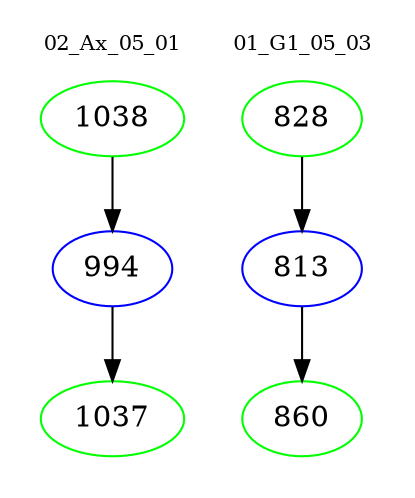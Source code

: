 digraph{
subgraph cluster_0 {
color = white
label = "02_Ax_05_01";
fontsize=10;
T0_1038 [label="1038", color="green"]
T0_1038 -> T0_994 [color="black"]
T0_994 [label="994", color="blue"]
T0_994 -> T0_1037 [color="black"]
T0_1037 [label="1037", color="green"]
}
subgraph cluster_1 {
color = white
label = "01_G1_05_03";
fontsize=10;
T1_828 [label="828", color="green"]
T1_828 -> T1_813 [color="black"]
T1_813 [label="813", color="blue"]
T1_813 -> T1_860 [color="black"]
T1_860 [label="860", color="green"]
}
}

